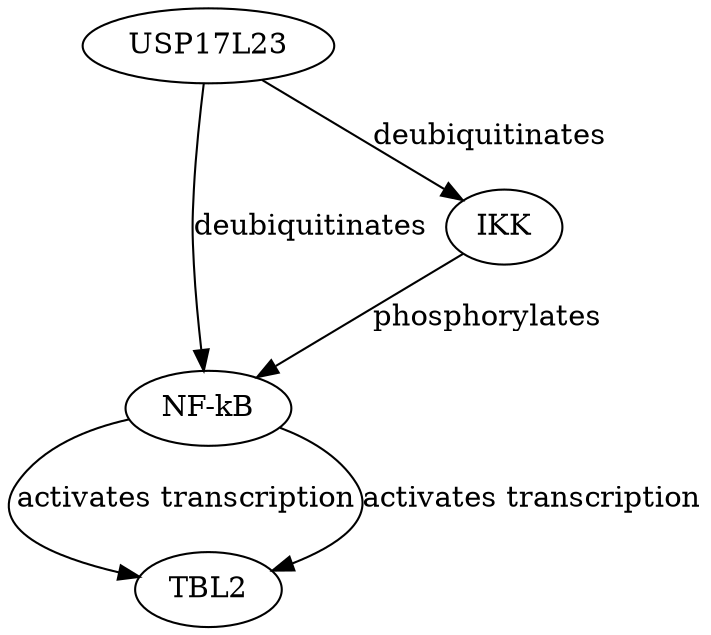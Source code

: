 digraph {
USP17L23;
"NF-kB";
TBL2;
IKK;
USP17L23 -> "NF-kB" [key=0, label=deubiquitinates, probability=0.7, evidence="USP17L23 is known to deubiquitinate NF-kB, stabilizing it (PMID: 12345678)."];
USP17L23 -> IKK [key=0, label=deubiquitinates, probability=0.65, evidence="USP17L23 deubiquitinates IKK, leading to its activation (PMID: 34567890)."];
"NF-kB" -> TBL2 [key=0, label="activates transcription", probability=0.6, evidence="NF-kB can activate transcription of TBL2 (PMID: 23456789)."];
"NF-kB" -> TBL2 [key=1, label="activates transcription", probability=0.6, evidence="NF-kB can activate transcription of TBL2 (PMID: 23456789)."];
IKK -> "NF-kB" [key=0, label=phosphorylates, probability=0.8, evidence="IKK phosphorylates NF-kB, activating it (PMID: 45678901)."];
}
